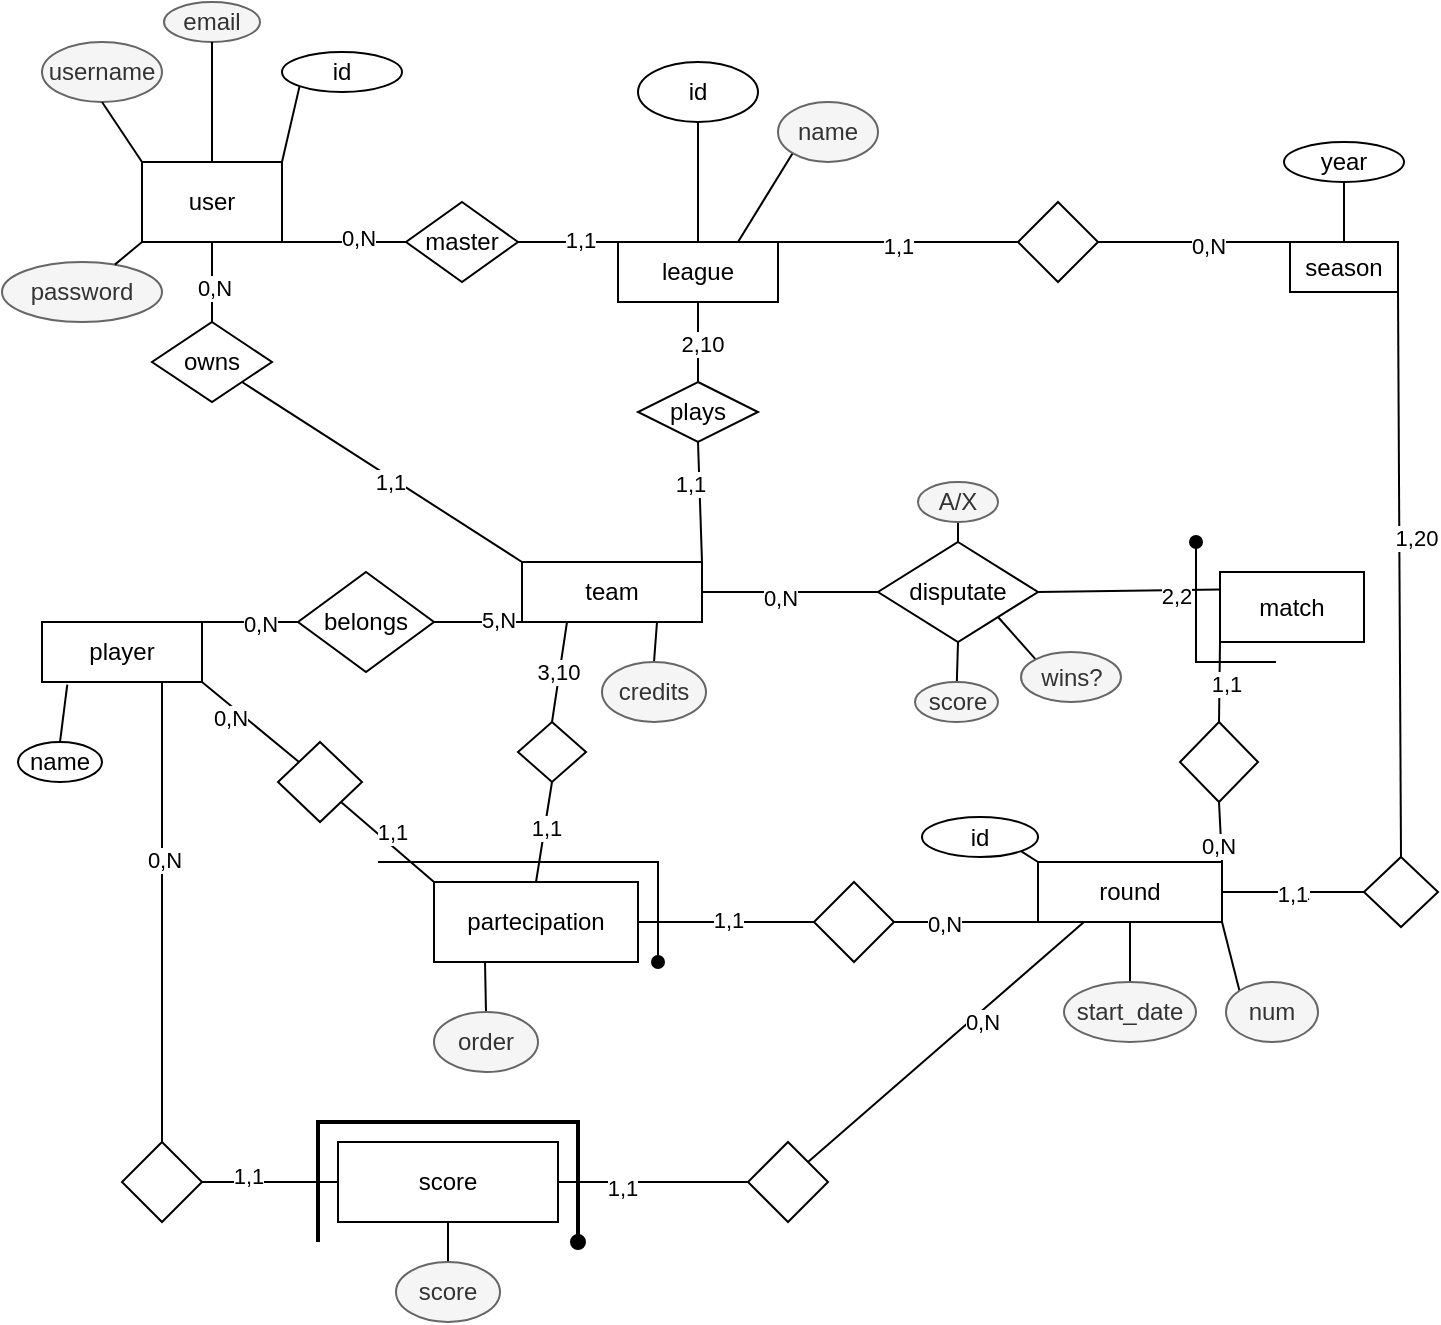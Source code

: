 <mxfile version="20.5.3" type="embed"><diagram name="Page-1" id="W3K2XkLJ724ttI-3y9i6"><mxGraphModel dx="760" dy="687" grid="1" gridSize="10" guides="1" tooltips="1" connect="1" arrows="1" fold="1" page="1" pageScale="1" pageWidth="850" pageHeight="1100" math="0" shadow="0"><root><mxCell id="0"/><mxCell id="1" parent="0"/><mxCell id="0k3YlaqSM5i2ioF7Ne2N-14" value="user" style="rounded=0;whiteSpace=wrap;html=1;" parent="1" vertex="1"><mxGeometry x="102" y="270" width="70" height="40" as="geometry"/></mxCell><mxCell id="0k3YlaqSM5i2ioF7Ne2N-60" style="rounded=0;orthogonalLoop=1;jettySize=auto;html=1;exitX=0.75;exitY=0;exitDx=0;exitDy=0;entryX=0;entryY=1;entryDx=0;entryDy=0;endArrow=none;endFill=0;" parent="1" source="0k3YlaqSM5i2ioF7Ne2N-16" target="0k3YlaqSM5i2ioF7Ne2N-59" edge="1"><mxGeometry relative="1" as="geometry"/></mxCell><mxCell id="51aXv0iK2E-C18hT-EF_-11" style="rounded=0;orthogonalLoop=1;jettySize=auto;html=1;exitX=1;exitY=0;exitDx=0;exitDy=0;entryX=0;entryY=0.5;entryDx=0;entryDy=0;endArrow=none;endFill=0;" parent="1" source="0k3YlaqSM5i2ioF7Ne2N-16" target="51aXv0iK2E-C18hT-EF_-8" edge="1"><mxGeometry relative="1" as="geometry"/></mxCell><mxCell id="51aXv0iK2E-C18hT-EF_-12" value="1,1" style="edgeLabel;html=1;align=center;verticalAlign=middle;resizable=0;points=[];" parent="51aXv0iK2E-C18hT-EF_-11" vertex="1" connectable="0"><mxGeometry x="0.003" y="-2" relative="1" as="geometry"><mxPoint as="offset"/></mxGeometry></mxCell><mxCell id="0k3YlaqSM5i2ioF7Ne2N-16" value="league" style="rounded=0;whiteSpace=wrap;html=1;" parent="1" vertex="1"><mxGeometry x="340" y="310" width="80" height="30" as="geometry"/></mxCell><mxCell id="0k3YlaqSM5i2ioF7Ne2N-17" value="username" style="ellipse;whiteSpace=wrap;html=1;fillColor=#f5f5f5;fontColor=#333333;strokeColor=#666666;" parent="1" vertex="1"><mxGeometry x="52" y="210" width="60" height="30" as="geometry"/></mxCell><mxCell id="0k3YlaqSM5i2ioF7Ne2N-19" value="" style="endArrow=none;html=1;rounded=0;exitX=0;exitY=0;exitDx=0;exitDy=0;entryX=0.5;entryY=1;entryDx=0;entryDy=0;" parent="1" source="0k3YlaqSM5i2ioF7Ne2N-14" target="0k3YlaqSM5i2ioF7Ne2N-17" edge="1"><mxGeometry width="50" height="50" relative="1" as="geometry"><mxPoint x="532" y="310" as="sourcePoint"/><mxPoint x="582" y="260" as="targetPoint"/></mxGeometry></mxCell><mxCell id="0k3YlaqSM5i2ioF7Ne2N-20" value="email" style="ellipse;whiteSpace=wrap;html=1;fillColor=#f5f5f5;fontColor=#333333;strokeColor=#666666;" parent="1" vertex="1"><mxGeometry x="113" y="190" width="48" height="20" as="geometry"/></mxCell><mxCell id="0k3YlaqSM5i2ioF7Ne2N-21" value="" style="endArrow=none;html=1;rounded=0;entryX=0.5;entryY=1;entryDx=0;entryDy=0;exitX=0.5;exitY=0;exitDx=0;exitDy=0;" parent="1" source="0k3YlaqSM5i2ioF7Ne2N-14" target="0k3YlaqSM5i2ioF7Ne2N-20" edge="1"><mxGeometry width="50" height="50" relative="1" as="geometry"><mxPoint x="682" y="380" as="sourcePoint"/><mxPoint x="672" y="360" as="targetPoint"/></mxGeometry></mxCell><mxCell id="0k3YlaqSM5i2ioF7Ne2N-22" value="password" style="ellipse;whiteSpace=wrap;html=1;fillColor=#f5f5f5;fontColor=#333333;strokeColor=#666666;" parent="1" vertex="1"><mxGeometry x="32" y="320" width="80" height="30" as="geometry"/></mxCell><mxCell id="0k3YlaqSM5i2ioF7Ne2N-23" value="" style="endArrow=none;html=1;rounded=0;entryX=0;entryY=1;entryDx=0;entryDy=0;" parent="1" source="0k3YlaqSM5i2ioF7Ne2N-22" target="0k3YlaqSM5i2ioF7Ne2N-14" edge="1"><mxGeometry width="50" height="50" relative="1" as="geometry"><mxPoint x="532" y="330" as="sourcePoint"/><mxPoint x="582" y="260" as="targetPoint"/></mxGeometry></mxCell><mxCell id="0k3YlaqSM5i2ioF7Ne2N-24" value="id" style="ellipse;whiteSpace=wrap;html=1;" parent="1" vertex="1"><mxGeometry x="172" y="215" width="60" height="20" as="geometry"/></mxCell><mxCell id="0k3YlaqSM5i2ioF7Ne2N-25" value="" style="endArrow=none;html=1;rounded=0;entryX=0;entryY=1;entryDx=0;entryDy=0;exitX=1;exitY=0;exitDx=0;exitDy=0;" parent="1" source="0k3YlaqSM5i2ioF7Ne2N-14" target="0k3YlaqSM5i2ioF7Ne2N-24" edge="1"><mxGeometry width="50" height="50" relative="1" as="geometry"><mxPoint x="210" y="270" as="sourcePoint"/><mxPoint x="582" y="260" as="targetPoint"/></mxGeometry></mxCell><mxCell id="0k3YlaqSM5i2ioF7Ne2N-26" value="id" style="ellipse;whiteSpace=wrap;html=1;" parent="1" vertex="1"><mxGeometry x="350" y="220" width="60" height="30" as="geometry"/></mxCell><mxCell id="0k3YlaqSM5i2ioF7Ne2N-27" value="" style="endArrow=none;html=1;rounded=0;exitX=0.5;exitY=0;exitDx=0;exitDy=0;entryX=0.5;entryY=1;entryDx=0;entryDy=0;" parent="1" source="0k3YlaqSM5i2ioF7Ne2N-16" target="0k3YlaqSM5i2ioF7Ne2N-26" edge="1"><mxGeometry width="50" height="50" relative="1" as="geometry"><mxPoint x="532" y="310" as="sourcePoint"/><mxPoint x="582" y="260" as="targetPoint"/></mxGeometry></mxCell><mxCell id="0k3YlaqSM5i2ioF7Ne2N-28" value="master" style="rhombus;whiteSpace=wrap;html=1;" parent="1" vertex="1"><mxGeometry x="234" y="290" width="56" height="40" as="geometry"/></mxCell><mxCell id="0k3YlaqSM5i2ioF7Ne2N-29" value="" style="endArrow=none;html=1;rounded=0;exitX=0;exitY=0;exitDx=0;exitDy=0;entryX=1;entryY=0.5;entryDx=0;entryDy=0;" parent="1" source="0k3YlaqSM5i2ioF7Ne2N-16" target="0k3YlaqSM5i2ioF7Ne2N-28" edge="1"><mxGeometry width="50" height="50" relative="1" as="geometry"><mxPoint x="442" y="310" as="sourcePoint"/><mxPoint x="300" y="315" as="targetPoint"/></mxGeometry></mxCell><mxCell id="0k3YlaqSM5i2ioF7Ne2N-30" value="1,1" style="edgeLabel;html=1;align=center;verticalAlign=middle;resizable=0;points=[];" parent="0k3YlaqSM5i2ioF7Ne2N-29" vertex="1" connectable="0"><mxGeometry x="-0.237" y="-1" relative="1" as="geometry"><mxPoint as="offset"/></mxGeometry></mxCell><mxCell id="0k3YlaqSM5i2ioF7Ne2N-31" value="" style="endArrow=none;html=1;rounded=0;entryX=0;entryY=0.5;entryDx=0;entryDy=0;exitX=1;exitY=1;exitDx=0;exitDy=0;" parent="1" source="0k3YlaqSM5i2ioF7Ne2N-14" target="0k3YlaqSM5i2ioF7Ne2N-28" edge="1"><mxGeometry width="50" height="50" relative="1" as="geometry"><mxPoint x="612" y="380" as="sourcePoint"/><mxPoint x="492" y="260" as="targetPoint"/></mxGeometry></mxCell><mxCell id="0k3YlaqSM5i2ioF7Ne2N-32" value="0,N" style="edgeLabel;html=1;align=center;verticalAlign=middle;resizable=0;points=[];" parent="0k3YlaqSM5i2ioF7Ne2N-31" vertex="1" connectable="0"><mxGeometry x="0.229" y="2" relative="1" as="geometry"><mxPoint as="offset"/></mxGeometry></mxCell><mxCell id="0k3YlaqSM5i2ioF7Ne2N-34" value="owns" style="rhombus;whiteSpace=wrap;html=1;" parent="1" vertex="1"><mxGeometry x="107" y="350" width="60" height="40" as="geometry"/></mxCell><mxCell id="0k3YlaqSM5i2ioF7Ne2N-36" value="" style="endArrow=none;html=1;rounded=0;exitX=0.5;exitY=0;exitDx=0;exitDy=0;entryX=0.5;entryY=1;entryDx=0;entryDy=0;" parent="1" source="0k3YlaqSM5i2ioF7Ne2N-34" target="0k3YlaqSM5i2ioF7Ne2N-14" edge="1"><mxGeometry width="50" height="50" relative="1" as="geometry"><mxPoint x="442" y="310" as="sourcePoint"/><mxPoint x="492" y="260" as="targetPoint"/></mxGeometry></mxCell><mxCell id="0k3YlaqSM5i2ioF7Ne2N-38" value="0,N" style="edgeLabel;html=1;align=center;verticalAlign=middle;resizable=0;points=[];" parent="0k3YlaqSM5i2ioF7Ne2N-36" vertex="1" connectable="0"><mxGeometry x="-0.152" y="-1" relative="1" as="geometry"><mxPoint as="offset"/></mxGeometry></mxCell><mxCell id="0k3YlaqSM5i2ioF7Ne2N-48" style="rounded=0;orthogonalLoop=1;jettySize=auto;html=1;exitX=0;exitY=1;exitDx=0;exitDy=0;entryX=1;entryY=0.5;entryDx=0;entryDy=0;endArrow=none;endFill=0;" parent="1" source="0k3YlaqSM5i2ioF7Ne2N-39" target="0k3YlaqSM5i2ioF7Ne2N-45" edge="1"><mxGeometry relative="1" as="geometry"/></mxCell><mxCell id="0k3YlaqSM5i2ioF7Ne2N-49" value="5,N" style="edgeLabel;html=1;align=center;verticalAlign=middle;resizable=0;points=[];" parent="0k3YlaqSM5i2ioF7Ne2N-48" vertex="1" connectable="0"><mxGeometry x="-0.431" y="-1" relative="1" as="geometry"><mxPoint as="offset"/></mxGeometry></mxCell><mxCell id="0k3YlaqSM5i2ioF7Ne2N-53" style="rounded=0;orthogonalLoop=1;jettySize=auto;html=1;exitX=1;exitY=0;exitDx=0;exitDy=0;entryX=0.5;entryY=1;entryDx=0;entryDy=0;endArrow=none;endFill=0;" parent="1" source="0k3YlaqSM5i2ioF7Ne2N-39" target="0k3YlaqSM5i2ioF7Ne2N-52" edge="1"><mxGeometry relative="1" as="geometry"/></mxCell><mxCell id="0k3YlaqSM5i2ioF7Ne2N-54" value="1,1" style="edgeLabel;html=1;align=center;verticalAlign=middle;resizable=0;points=[];" parent="0k3YlaqSM5i2ioF7Ne2N-53" vertex="1" connectable="0"><mxGeometry x="0.323" y="5" relative="1" as="geometry"><mxPoint as="offset"/></mxGeometry></mxCell><mxCell id="0k3YlaqSM5i2ioF7Ne2N-90" style="rounded=0;orthogonalLoop=1;jettySize=auto;html=1;exitX=1;exitY=0.5;exitDx=0;exitDy=0;entryX=0;entryY=0.5;entryDx=0;entryDy=0;endArrow=none;endFill=0;" parent="1" source="0k3YlaqSM5i2ioF7Ne2N-39" target="0k3YlaqSM5i2ioF7Ne2N-89" edge="1"><mxGeometry relative="1" as="geometry"/></mxCell><mxCell id="0k3YlaqSM5i2ioF7Ne2N-93" value="0,N" style="edgeLabel;html=1;align=center;verticalAlign=middle;resizable=0;points=[];" parent="0k3YlaqSM5i2ioF7Ne2N-90" vertex="1" connectable="0"><mxGeometry x="-0.108" y="-3" relative="1" as="geometry"><mxPoint as="offset"/></mxGeometry></mxCell><mxCell id="0k3YlaqSM5i2ioF7Ne2N-39" value="team" style="rounded=0;whiteSpace=wrap;html=1;" parent="1" vertex="1"><mxGeometry x="292" y="470" width="90" height="30" as="geometry"/></mxCell><mxCell id="0k3YlaqSM5i2ioF7Ne2N-41" style="rounded=0;orthogonalLoop=1;jettySize=auto;html=1;exitX=1;exitY=1;exitDx=0;exitDy=0;entryX=0;entryY=0;entryDx=0;entryDy=0;endArrow=none;endFill=0;" parent="1" source="0k3YlaqSM5i2ioF7Ne2N-34" target="0k3YlaqSM5i2ioF7Ne2N-39" edge="1"><mxGeometry relative="1" as="geometry"/></mxCell><mxCell id="XBQzfGObYNGPcjXmQbU3-1" value="1,1" style="edgeLabel;html=1;align=center;verticalAlign=middle;resizable=0;points=[];" parent="0k3YlaqSM5i2ioF7Ne2N-41" vertex="1" connectable="0"><mxGeometry x="0.065" y="-2" relative="1" as="geometry"><mxPoint as="offset"/></mxGeometry></mxCell><mxCell id="0k3YlaqSM5i2ioF7Ne2N-46" style="rounded=0;orthogonalLoop=1;jettySize=auto;html=1;exitX=1;exitY=0;exitDx=0;exitDy=0;entryX=0;entryY=0.5;entryDx=0;entryDy=0;endArrow=none;endFill=0;" parent="1" source="0k3YlaqSM5i2ioF7Ne2N-42" target="0k3YlaqSM5i2ioF7Ne2N-45" edge="1"><mxGeometry relative="1" as="geometry"/></mxCell><mxCell id="0k3YlaqSM5i2ioF7Ne2N-47" value="0,N" style="edgeLabel;html=1;align=center;verticalAlign=middle;resizable=0;points=[];" parent="0k3YlaqSM5i2ioF7Ne2N-46" vertex="1" connectable="0"><mxGeometry x="0.189" y="-1" relative="1" as="geometry"><mxPoint as="offset"/></mxGeometry></mxCell><mxCell id="0k3YlaqSM5i2ioF7Ne2N-42" value="player" style="rounded=0;whiteSpace=wrap;html=1;" parent="1" vertex="1"><mxGeometry x="52" y="500" width="80" height="30" as="geometry"/></mxCell><mxCell id="0k3YlaqSM5i2ioF7Ne2N-43" value="name" style="ellipse;whiteSpace=wrap;html=1;fontColor=#000000;fillColor=#FFFFFF;" parent="1" vertex="1"><mxGeometry x="40" y="560" width="42" height="20" as="geometry"/></mxCell><mxCell id="0k3YlaqSM5i2ioF7Ne2N-44" style="rounded=0;orthogonalLoop=1;jettySize=auto;html=1;exitX=0.5;exitY=0;exitDx=0;exitDy=0;entryX=0.158;entryY=1.043;entryDx=0;entryDy=0;entryPerimeter=0;endArrow=none;endFill=0;" parent="1" source="0k3YlaqSM5i2ioF7Ne2N-43" target="0k3YlaqSM5i2ioF7Ne2N-42" edge="1"><mxGeometry relative="1" as="geometry"/></mxCell><mxCell id="0k3YlaqSM5i2ioF7Ne2N-45" value="belongs" style="rhombus;whiteSpace=wrap;html=1;" parent="1" vertex="1"><mxGeometry x="180" y="475" width="68" height="50" as="geometry"/></mxCell><mxCell id="0k3YlaqSM5i2ioF7Ne2N-55" style="rounded=0;orthogonalLoop=1;jettySize=auto;html=1;exitX=0.5;exitY=0;exitDx=0;exitDy=0;entryX=0.5;entryY=1;entryDx=0;entryDy=0;endArrow=none;endFill=0;" parent="1" source="0k3YlaqSM5i2ioF7Ne2N-52" target="0k3YlaqSM5i2ioF7Ne2N-16" edge="1"><mxGeometry relative="1" as="geometry"/></mxCell><mxCell id="0k3YlaqSM5i2ioF7Ne2N-56" value="2,10" style="edgeLabel;html=1;align=center;verticalAlign=middle;resizable=0;points=[];" parent="0k3YlaqSM5i2ioF7Ne2N-55" vertex="1" connectable="0"><mxGeometry x="-0.028" y="-2" relative="1" as="geometry"><mxPoint as="offset"/></mxGeometry></mxCell><mxCell id="0k3YlaqSM5i2ioF7Ne2N-52" value="plays" style="rhombus;whiteSpace=wrap;html=1;" parent="1" vertex="1"><mxGeometry x="350" y="380" width="60" height="30" as="geometry"/></mxCell><mxCell id="0k3YlaqSM5i2ioF7Ne2N-59" value="name" style="ellipse;whiteSpace=wrap;html=1;fillColor=#f5f5f5;strokeColor=#666666;fontColor=#333333;" parent="1" vertex="1"><mxGeometry x="420" y="240" width="50" height="30" as="geometry"/></mxCell><mxCell id="0k3YlaqSM5i2ioF7Ne2N-64" style="rounded=0;orthogonalLoop=1;jettySize=auto;html=1;exitX=0;exitY=0;exitDx=0;exitDy=0;entryX=1;entryY=1;entryDx=0;entryDy=0;endArrow=none;endFill=0;" parent="1" source="0k3YlaqSM5i2ioF7Ne2N-62" target="0k3YlaqSM5i2ioF7Ne2N-63" edge="1"><mxGeometry relative="1" as="geometry"/></mxCell><mxCell id="0k3YlaqSM5i2ioF7Ne2N-66" style="rounded=0;orthogonalLoop=1;jettySize=auto;html=1;exitX=0.5;exitY=1;exitDx=0;exitDy=0;entryX=0.5;entryY=0;entryDx=0;entryDy=0;endArrow=none;endFill=0;" parent="1" source="0k3YlaqSM5i2ioF7Ne2N-62" target="0k3YlaqSM5i2ioF7Ne2N-65" edge="1"><mxGeometry relative="1" as="geometry"/></mxCell><mxCell id="0k3YlaqSM5i2ioF7Ne2N-96" style="rounded=0;orthogonalLoop=1;jettySize=auto;html=1;exitX=1;exitY=0;exitDx=0;exitDy=0;entryX=0.5;entryY=1;entryDx=0;entryDy=0;endArrow=none;endFill=0;" parent="1" source="0k3YlaqSM5i2ioF7Ne2N-62" target="0k3YlaqSM5i2ioF7Ne2N-94" edge="1"><mxGeometry relative="1" as="geometry"/></mxCell><mxCell id="0k3YlaqSM5i2ioF7Ne2N-97" value="0,N" style="edgeLabel;html=1;align=center;verticalAlign=middle;resizable=0;points=[];" parent="0k3YlaqSM5i2ioF7Ne2N-96" vertex="1" connectable="0"><mxGeometry x="-0.476" y="2" relative="1" as="geometry"><mxPoint as="offset"/></mxGeometry></mxCell><mxCell id="0k3YlaqSM5i2ioF7Ne2N-62" value="round" style="rounded=0;whiteSpace=wrap;html=1;" parent="1" vertex="1"><mxGeometry x="550" y="620" width="92" height="30" as="geometry"/></mxCell><mxCell id="0k3YlaqSM5i2ioF7Ne2N-63" value="id" style="ellipse;whiteSpace=wrap;html=1;" parent="1" vertex="1"><mxGeometry x="492" y="597.5" width="58" height="20" as="geometry"/></mxCell><mxCell id="0k3YlaqSM5i2ioF7Ne2N-65" value="start_date" style="ellipse;whiteSpace=wrap;html=1;fillColor=#f5f5f5;fontColor=#333333;strokeColor=#666666;" parent="1" vertex="1"><mxGeometry x="563" y="680" width="66" height="30" as="geometry"/></mxCell><mxCell id="0k3YlaqSM5i2ioF7Ne2N-70" style="rounded=0;orthogonalLoop=1;jettySize=auto;html=1;exitX=1;exitY=0.5;exitDx=0;exitDy=0;endArrow=none;endFill=0;entryX=0;entryY=0.5;entryDx=0;entryDy=0;" parent="1" source="0k3YlaqSM5i2ioF7Ne2N-68" target="0k3YlaqSM5i2ioF7Ne2N-69" edge="1"><mxGeometry relative="1" as="geometry"><mxPoint x="380" y="650" as="targetPoint"/></mxGeometry></mxCell><mxCell id="0k3YlaqSM5i2ioF7Ne2N-72" value="1,1" style="edgeLabel;html=1;align=center;verticalAlign=middle;resizable=0;points=[];" parent="0k3YlaqSM5i2ioF7Ne2N-70" vertex="1" connectable="0"><mxGeometry x="0.026" y="1" relative="1" as="geometry"><mxPoint as="offset"/></mxGeometry></mxCell><mxCell id="0k3YlaqSM5i2ioF7Ne2N-80" style="rounded=0;orthogonalLoop=1;jettySize=auto;html=1;exitX=0.5;exitY=0;exitDx=0;exitDy=0;entryX=0.5;entryY=1;entryDx=0;entryDy=0;endArrow=none;endFill=0;" parent="1" source="0k3YlaqSM5i2ioF7Ne2N-68" target="0k3YlaqSM5i2ioF7Ne2N-79" edge="1"><mxGeometry relative="1" as="geometry"/></mxCell><mxCell id="0k3YlaqSM5i2ioF7Ne2N-83" value="1,1" style="edgeLabel;html=1;align=center;verticalAlign=middle;resizable=0;points=[];" parent="0k3YlaqSM5i2ioF7Ne2N-80" vertex="1" connectable="0"><mxGeometry x="0.103" relative="1" as="geometry"><mxPoint as="offset"/></mxGeometry></mxCell><mxCell id="0k3YlaqSM5i2ioF7Ne2N-85" style="rounded=0;orthogonalLoop=1;jettySize=auto;html=1;exitX=0.25;exitY=1;exitDx=0;exitDy=0;entryX=0.5;entryY=0;entryDx=0;entryDy=0;endArrow=none;endFill=0;" parent="1" source="0k3YlaqSM5i2ioF7Ne2N-68" target="0k3YlaqSM5i2ioF7Ne2N-84" edge="1"><mxGeometry relative="1" as="geometry"/></mxCell><mxCell id="0k3YlaqSM5i2ioF7Ne2N-68" value="partecipation" style="rounded=0;whiteSpace=wrap;html=1;" parent="1" vertex="1"><mxGeometry x="248" y="630" width="102" height="40" as="geometry"/></mxCell><mxCell id="0k3YlaqSM5i2ioF7Ne2N-71" style="rounded=0;orthogonalLoop=1;jettySize=auto;html=1;exitX=1;exitY=0.5;exitDx=0;exitDy=0;entryX=0;entryY=1;entryDx=0;entryDy=0;endArrow=none;endFill=0;" parent="1" source="0k3YlaqSM5i2ioF7Ne2N-69" target="0k3YlaqSM5i2ioF7Ne2N-62" edge="1"><mxGeometry relative="1" as="geometry"/></mxCell><mxCell id="0k3YlaqSM5i2ioF7Ne2N-73" value="0,N" style="edgeLabel;html=1;align=center;verticalAlign=middle;resizable=0;points=[];" parent="0k3YlaqSM5i2ioF7Ne2N-71" vertex="1" connectable="0"><mxGeometry x="-0.32" y="-1" relative="1" as="geometry"><mxPoint as="offset"/></mxGeometry></mxCell><mxCell id="0k3YlaqSM5i2ioF7Ne2N-69" value="" style="rhombus;whiteSpace=wrap;html=1;" parent="1" vertex="1"><mxGeometry x="438" y="630" width="40" height="40" as="geometry"/></mxCell><mxCell id="0k3YlaqSM5i2ioF7Ne2N-75" style="rounded=0;orthogonalLoop=1;jettySize=auto;html=1;exitX=1;exitY=1;exitDx=0;exitDy=0;entryX=0;entryY=0;entryDx=0;entryDy=0;endArrow=none;endFill=0;" parent="1" source="0k3YlaqSM5i2ioF7Ne2N-74" target="0k3YlaqSM5i2ioF7Ne2N-68" edge="1"><mxGeometry relative="1" as="geometry"/></mxCell><mxCell id="0k3YlaqSM5i2ioF7Ne2N-77" value="1,1" style="edgeLabel;html=1;align=center;verticalAlign=middle;resizable=0;points=[];" parent="0k3YlaqSM5i2ioF7Ne2N-75" vertex="1" connectable="0"><mxGeometry x="-0.051" y="5" relative="1" as="geometry"><mxPoint as="offset"/></mxGeometry></mxCell><mxCell id="0k3YlaqSM5i2ioF7Ne2N-76" style="rounded=0;orthogonalLoop=1;jettySize=auto;html=1;exitX=0;exitY=0;exitDx=0;exitDy=0;entryX=1;entryY=1;entryDx=0;entryDy=0;endArrow=none;endFill=0;" parent="1" source="0k3YlaqSM5i2ioF7Ne2N-74" target="0k3YlaqSM5i2ioF7Ne2N-42" edge="1"><mxGeometry relative="1" as="geometry"/></mxCell><mxCell id="0k3YlaqSM5i2ioF7Ne2N-78" value="0,N" style="edgeLabel;html=1;align=center;verticalAlign=middle;resizable=0;points=[];" parent="0k3YlaqSM5i2ioF7Ne2N-76" vertex="1" connectable="0"><mxGeometry x="0.286" y="5" relative="1" as="geometry"><mxPoint as="offset"/></mxGeometry></mxCell><mxCell id="0k3YlaqSM5i2ioF7Ne2N-74" value="" style="rhombus;whiteSpace=wrap;html=1;" parent="1" vertex="1"><mxGeometry x="170" y="560" width="42" height="40" as="geometry"/></mxCell><mxCell id="0k3YlaqSM5i2ioF7Ne2N-81" style="rounded=0;orthogonalLoop=1;jettySize=auto;html=1;exitX=0.5;exitY=0;exitDx=0;exitDy=0;entryX=0.25;entryY=1;entryDx=0;entryDy=0;endArrow=none;endFill=0;" parent="1" source="0k3YlaqSM5i2ioF7Ne2N-79" target="0k3YlaqSM5i2ioF7Ne2N-39" edge="1"><mxGeometry relative="1" as="geometry"/></mxCell><mxCell id="0k3YlaqSM5i2ioF7Ne2N-82" value="3,10" style="edgeLabel;html=1;align=center;verticalAlign=middle;resizable=0;points=[];" parent="0k3YlaqSM5i2ioF7Ne2N-81" vertex="1" connectable="0"><mxGeometry x="0.01" y="1" relative="1" as="geometry"><mxPoint as="offset"/></mxGeometry></mxCell><mxCell id="0k3YlaqSM5i2ioF7Ne2N-79" value="" style="rhombus;whiteSpace=wrap;html=1;" parent="1" vertex="1"><mxGeometry x="290" y="550" width="34" height="30" as="geometry"/></mxCell><mxCell id="0k3YlaqSM5i2ioF7Ne2N-84" value="order" style="ellipse;whiteSpace=wrap;html=1;fillColor=#f5f5f5;fontColor=#333333;strokeColor=#666666;" parent="1" vertex="1"><mxGeometry x="248" y="695" width="52" height="30" as="geometry"/></mxCell><mxCell id="0k3YlaqSM5i2ioF7Ne2N-87" value="" style="endArrow=oval;html=1;rounded=0;endFill=1;" parent="1" edge="1"><mxGeometry width="50" height="50" relative="1" as="geometry"><mxPoint x="220" y="620" as="sourcePoint"/><mxPoint x="360" y="670" as="targetPoint"/><Array as="points"><mxPoint x="360" y="620"/></Array></mxGeometry></mxCell><mxCell id="0k3YlaqSM5i2ioF7Ne2N-88" value="match" style="rounded=0;whiteSpace=wrap;html=1;" parent="1" vertex="1"><mxGeometry x="641" y="475" width="72" height="35" as="geometry"/></mxCell><mxCell id="0k3YlaqSM5i2ioF7Ne2N-91" style="rounded=0;orthogonalLoop=1;jettySize=auto;html=1;exitX=1;exitY=0.5;exitDx=0;exitDy=0;entryX=0;entryY=0.25;entryDx=0;entryDy=0;endArrow=none;endFill=0;" parent="1" source="0k3YlaqSM5i2ioF7Ne2N-89" target="0k3YlaqSM5i2ioF7Ne2N-88" edge="1"><mxGeometry relative="1" as="geometry"/></mxCell><mxCell id="0k3YlaqSM5i2ioF7Ne2N-92" value="2,2" style="edgeLabel;html=1;align=center;verticalAlign=middle;resizable=0;points=[];" parent="0k3YlaqSM5i2ioF7Ne2N-91" vertex="1" connectable="0"><mxGeometry x="0.5" y="-3" relative="1" as="geometry"><mxPoint as="offset"/></mxGeometry></mxCell><mxCell id="0k3YlaqSM5i2ioF7Ne2N-102" style="rounded=0;orthogonalLoop=1;jettySize=auto;html=1;exitX=0.5;exitY=1;exitDx=0;exitDy=0;endArrow=none;endFill=0;" parent="1" source="0k3YlaqSM5i2ioF7Ne2N-89" target="0k3YlaqSM5i2ioF7Ne2N-101" edge="1"><mxGeometry relative="1" as="geometry"/></mxCell><mxCell id="0k3YlaqSM5i2ioF7Ne2N-104" style="rounded=0;orthogonalLoop=1;jettySize=auto;html=1;exitX=0.5;exitY=0;exitDx=0;exitDy=0;entryX=0.5;entryY=1;entryDx=0;entryDy=0;endArrow=none;endFill=0;" parent="1" source="0k3YlaqSM5i2ioF7Ne2N-89" target="0k3YlaqSM5i2ioF7Ne2N-103" edge="1"><mxGeometry relative="1" as="geometry"/></mxCell><mxCell id="0k3YlaqSM5i2ioF7Ne2N-89" value="disputate" style="rhombus;whiteSpace=wrap;html=1;" parent="1" vertex="1"><mxGeometry x="470" y="460" width="80" height="50" as="geometry"/></mxCell><mxCell id="0k3YlaqSM5i2ioF7Ne2N-95" style="rounded=0;orthogonalLoop=1;jettySize=auto;html=1;exitX=0.5;exitY=0;exitDx=0;exitDy=0;entryX=0;entryY=1;entryDx=0;entryDy=0;endArrow=none;endFill=0;" parent="1" source="0k3YlaqSM5i2ioF7Ne2N-94" target="0k3YlaqSM5i2ioF7Ne2N-88" edge="1"><mxGeometry relative="1" as="geometry"/></mxCell><mxCell id="0k3YlaqSM5i2ioF7Ne2N-98" value="1,1" style="edgeLabel;html=1;align=center;verticalAlign=middle;resizable=0;points=[];" parent="0k3YlaqSM5i2ioF7Ne2N-95" vertex="1" connectable="0"><mxGeometry x="-0.025" y="-2" relative="1" as="geometry"><mxPoint x="1" as="offset"/></mxGeometry></mxCell><mxCell id="0k3YlaqSM5i2ioF7Ne2N-94" value="" style="rhombus;whiteSpace=wrap;html=1;" parent="1" vertex="1"><mxGeometry x="621" y="550" width="39" height="40" as="geometry"/></mxCell><mxCell id="0k3YlaqSM5i2ioF7Ne2N-99" value="" style="endArrow=oval;html=1;rounded=0;endFill=1;" parent="1" edge="1"><mxGeometry width="50" height="50" relative="1" as="geometry"><mxPoint x="669" y="520" as="sourcePoint"/><mxPoint x="629" y="460" as="targetPoint"/><Array as="points"><mxPoint x="629" y="520"/></Array></mxGeometry></mxCell><mxCell id="0k3YlaqSM5i2ioF7Ne2N-101" value="score" style="ellipse;whiteSpace=wrap;html=1;fillColor=#f5f5f5;fontColor=#333333;strokeColor=#666666;" parent="1" vertex="1"><mxGeometry x="488.5" y="530" width="41.5" height="20" as="geometry"/></mxCell><mxCell id="0k3YlaqSM5i2ioF7Ne2N-103" value="A/X" style="ellipse;whiteSpace=wrap;html=1;fillColor=#f5f5f5;fontColor=#333333;strokeColor=#666666;" parent="1" vertex="1"><mxGeometry x="490" y="430" width="40" height="20" as="geometry"/></mxCell><mxCell id="0k3YlaqSM5i2ioF7Ne2N-108" style="rounded=0;orthogonalLoop=1;jettySize=auto;html=1;exitX=0;exitY=0;exitDx=0;exitDy=0;entryX=1;entryY=1;entryDx=0;entryDy=0;endArrow=none;endFill=0;" parent="1" source="0k3YlaqSM5i2ioF7Ne2N-107" target="0k3YlaqSM5i2ioF7Ne2N-89" edge="1"><mxGeometry relative="1" as="geometry"/></mxCell><mxCell id="0k3YlaqSM5i2ioF7Ne2N-107" value="wins?" style="ellipse;whiteSpace=wrap;html=1;fillColor=#f5f5f5;fontColor=#333333;strokeColor=#666666;" parent="1" vertex="1"><mxGeometry x="541.5" y="515" width="50" height="25" as="geometry"/></mxCell><mxCell id="0k3YlaqSM5i2ioF7Ne2N-111" style="rounded=0;orthogonalLoop=1;jettySize=auto;html=1;exitX=0;exitY=0;exitDx=0;exitDy=0;entryX=1;entryY=1;entryDx=0;entryDy=0;endArrow=none;endFill=0;" parent="1" source="0k3YlaqSM5i2ioF7Ne2N-109" target="0k3YlaqSM5i2ioF7Ne2N-62" edge="1"><mxGeometry relative="1" as="geometry"/></mxCell><mxCell id="0k3YlaqSM5i2ioF7Ne2N-109" value="num" style="ellipse;whiteSpace=wrap;html=1;fillColor=#f5f5f5;fontColor=#333333;strokeColor=#666666;" parent="1" vertex="1"><mxGeometry x="644" y="680" width="46" height="30" as="geometry"/></mxCell><mxCell id="pE3ep6y7l_85vlBy4X_p-2" style="rounded=0;orthogonalLoop=1;jettySize=auto;html=1;exitX=0.5;exitY=0;exitDx=0;exitDy=0;entryX=0.75;entryY=1;entryDx=0;entryDy=0;endArrow=none;endFill=0;" parent="1" source="pE3ep6y7l_85vlBy4X_p-1" target="0k3YlaqSM5i2ioF7Ne2N-39" edge="1"><mxGeometry relative="1" as="geometry"/></mxCell><mxCell id="pE3ep6y7l_85vlBy4X_p-1" value="credits" style="ellipse;whiteSpace=wrap;html=1;fillColor=#f5f5f5;fontColor=#333333;strokeColor=#666666;" parent="1" vertex="1"><mxGeometry x="332" y="520" width="52" height="30" as="geometry"/></mxCell><mxCell id="51aXv0iK2E-C18hT-EF_-7" style="rounded=0;orthogonalLoop=1;jettySize=auto;html=1;exitX=0.5;exitY=0;exitDx=0;exitDy=0;entryX=0.5;entryY=0;entryDx=0;entryDy=0;endArrow=none;endFill=0;" parent="1" source="51aXv0iK2E-C18hT-EF_-5" target="51aXv0iK2E-C18hT-EF_-6" edge="1"><mxGeometry relative="1" as="geometry"/></mxCell><mxCell id="51aXv0iK2E-C18hT-EF_-16" style="rounded=0;orthogonalLoop=1;jettySize=auto;html=1;exitX=1;exitY=1;exitDx=0;exitDy=0;entryX=0.5;entryY=0;entryDx=0;entryDy=0;endArrow=none;endFill=0;" parent="1" source="51aXv0iK2E-C18hT-EF_-5" target="51aXv0iK2E-C18hT-EF_-14" edge="1"><mxGeometry relative="1" as="geometry"/></mxCell><mxCell id="51aXv0iK2E-C18hT-EF_-18" value="1,20" style="edgeLabel;html=1;align=center;verticalAlign=middle;resizable=0;points=[];" parent="51aXv0iK2E-C18hT-EF_-16" vertex="1" connectable="0"><mxGeometry x="-0.134" y="8" relative="1" as="geometry"><mxPoint as="offset"/></mxGeometry></mxCell><mxCell id="51aXv0iK2E-C18hT-EF_-5" value="season" style="rounded=0;whiteSpace=wrap;html=1;" parent="1" vertex="1"><mxGeometry x="676" y="310" width="54" height="25" as="geometry"/></mxCell><mxCell id="51aXv0iK2E-C18hT-EF_-6" value="year" style="ellipse;whiteSpace=wrap;html=1;" parent="1" vertex="1"><mxGeometry x="673" y="260" width="60" height="20" as="geometry"/></mxCell><mxCell id="51aXv0iK2E-C18hT-EF_-9" style="rounded=0;orthogonalLoop=1;jettySize=auto;html=1;exitX=1;exitY=0.5;exitDx=0;exitDy=0;entryX=0;entryY=0;entryDx=0;entryDy=0;endArrow=none;endFill=0;" parent="1" source="51aXv0iK2E-C18hT-EF_-8" target="51aXv0iK2E-C18hT-EF_-5" edge="1"><mxGeometry relative="1" as="geometry"/></mxCell><mxCell id="51aXv0iK2E-C18hT-EF_-13" value="0,N" style="edgeLabel;html=1;align=center;verticalAlign=middle;resizable=0;points=[];" parent="51aXv0iK2E-C18hT-EF_-9" vertex="1" connectable="0"><mxGeometry x="0.131" y="-2" relative="1" as="geometry"><mxPoint as="offset"/></mxGeometry></mxCell><mxCell id="51aXv0iK2E-C18hT-EF_-8" value="" style="rhombus;whiteSpace=wrap;html=1;" parent="1" vertex="1"><mxGeometry x="540" y="290" width="40" height="40" as="geometry"/></mxCell><mxCell id="51aXv0iK2E-C18hT-EF_-15" value="1,1" style="rounded=0;orthogonalLoop=1;jettySize=auto;html=1;exitX=0;exitY=0.5;exitDx=0;exitDy=0;entryX=1;entryY=0.5;entryDx=0;entryDy=0;endArrow=none;endFill=0;" parent="1" source="51aXv0iK2E-C18hT-EF_-14" target="0k3YlaqSM5i2ioF7Ne2N-62" edge="1"><mxGeometry relative="1" as="geometry"/></mxCell><mxCell id="51aXv0iK2E-C18hT-EF_-19" value="1,1" style="edgeLabel;html=1;align=center;verticalAlign=middle;resizable=0;points=[];" parent="51aXv0iK2E-C18hT-EF_-15" vertex="1" connectable="0"><mxGeometry x="0.005" y="1" relative="1" as="geometry"><mxPoint x="-1" as="offset"/></mxGeometry></mxCell><mxCell id="51aXv0iK2E-C18hT-EF_-14" value="" style="rhombus;whiteSpace=wrap;html=1;" parent="1" vertex="1"><mxGeometry x="713" y="617.5" width="37" height="35" as="geometry"/></mxCell><mxCell id="9" style="edgeStyle=none;rounded=0;orthogonalLoop=1;jettySize=auto;html=1;exitX=1;exitY=0.5;exitDx=0;exitDy=0;entryX=0;entryY=0.5;entryDx=0;entryDy=0;endArrow=none;endFill=0;" edge="1" parent="1" source="2" target="8"><mxGeometry relative="1" as="geometry"/></mxCell><mxCell id="11" value="1,1" style="edgeLabel;html=1;align=center;verticalAlign=middle;resizable=0;points=[];" vertex="1" connectable="0" parent="9"><mxGeometry x="-0.326" y="-3" relative="1" as="geometry"><mxPoint as="offset"/></mxGeometry></mxCell><mxCell id="16" value="" style="edgeStyle=none;rounded=0;orthogonalLoop=1;jettySize=auto;html=1;endArrow=none;endFill=0;" edge="1" parent="1" source="2" target="3"><mxGeometry relative="1" as="geometry"/></mxCell><mxCell id="2" value="score" style="rounded=0;whiteSpace=wrap;html=1;" vertex="1" parent="1"><mxGeometry x="200" y="760" width="110" height="40" as="geometry"/></mxCell><mxCell id="4" style="rounded=0;orthogonalLoop=1;jettySize=auto;html=1;exitX=1;exitY=0.5;exitDx=0;exitDy=0;entryX=0;entryY=0.5;entryDx=0;entryDy=0;endArrow=none;endFill=0;" edge="1" parent="1" source="3" target="2"><mxGeometry relative="1" as="geometry"/></mxCell><mxCell id="7" value="1,1" style="edgeLabel;html=1;align=center;verticalAlign=middle;resizable=0;points=[];" vertex="1" connectable="0" parent="4"><mxGeometry x="-0.324" y="3" relative="1" as="geometry"><mxPoint as="offset"/></mxGeometry></mxCell><mxCell id="5" style="edgeStyle=none;rounded=0;orthogonalLoop=1;jettySize=auto;html=1;exitX=0.5;exitY=0;exitDx=0;exitDy=0;entryX=0.75;entryY=1;entryDx=0;entryDy=0;endArrow=none;endFill=0;" edge="1" parent="1" source="3" target="0k3YlaqSM5i2ioF7Ne2N-42"><mxGeometry relative="1" as="geometry"/></mxCell><mxCell id="6" value="0,N" style="edgeLabel;html=1;align=center;verticalAlign=middle;resizable=0;points=[];" vertex="1" connectable="0" parent="5"><mxGeometry x="0.226" y="-1" relative="1" as="geometry"><mxPoint as="offset"/></mxGeometry></mxCell><mxCell id="3" value="" style="rhombus;whiteSpace=wrap;html=1;" vertex="1" parent="1"><mxGeometry x="92" y="760" width="40" height="40" as="geometry"/></mxCell><mxCell id="10" style="edgeStyle=none;rounded=0;orthogonalLoop=1;jettySize=auto;html=1;exitX=1;exitY=0;exitDx=0;exitDy=0;entryX=0.25;entryY=1;entryDx=0;entryDy=0;endArrow=none;endFill=0;" edge="1" parent="1" source="8" target="0k3YlaqSM5i2ioF7Ne2N-62"><mxGeometry relative="1" as="geometry"/></mxCell><mxCell id="13" value="0,N" style="edgeLabel;html=1;align=center;verticalAlign=middle;resizable=0;points=[];" vertex="1" connectable="0" parent="10"><mxGeometry x="0.212" y="-4" relative="1" as="geometry"><mxPoint as="offset"/></mxGeometry></mxCell><mxCell id="8" value="" style="rhombus;whiteSpace=wrap;html=1;" vertex="1" parent="1"><mxGeometry x="405" y="760" width="40" height="40" as="geometry"/></mxCell><mxCell id="14" value="" style="endArrow=oval;html=1;strokeWidth=2;rounded=0;endFill=1;" edge="1" parent="1"><mxGeometry width="50" height="50" relative="1" as="geometry"><mxPoint x="190" y="810" as="sourcePoint"/><mxPoint x="320" y="810" as="targetPoint"/><Array as="points"><mxPoint x="190" y="750"/><mxPoint x="320" y="750"/></Array></mxGeometry></mxCell><mxCell id="22" style="edgeStyle=none;rounded=0;orthogonalLoop=1;jettySize=auto;html=1;exitX=0.5;exitY=0;exitDx=0;exitDy=0;entryX=0.5;entryY=1;entryDx=0;entryDy=0;endArrow=none;endFill=0;" edge="1" parent="1" source="17" target="2"><mxGeometry relative="1" as="geometry"/></mxCell><mxCell id="17" value="score" style="ellipse;whiteSpace=wrap;html=1;fillColor=#f5f5f5;fontColor=#333333;strokeColor=#666666;" vertex="1" parent="1"><mxGeometry x="229" y="820" width="52" height="30" as="geometry"/></mxCell></root></mxGraphModel></diagram></mxfile>